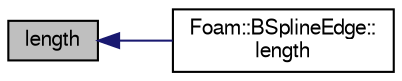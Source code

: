 digraph "length"
{
  bgcolor="transparent";
  edge [fontname="FreeSans",fontsize="10",labelfontname="FreeSans",labelfontsize="10"];
  node [fontname="FreeSans",fontsize="10",shape=record];
  rankdir="LR";
  Node20 [label="length",height=0.2,width=0.4,color="black", fillcolor="grey75", style="filled", fontcolor="black"];
  Node20 -> Node21 [dir="back",color="midnightblue",fontsize="10",style="solid",fontname="FreeSans"];
  Node21 [label="Foam::BSplineEdge::\llength",height=0.2,width=0.4,color="black",URL="$a24730.html#a08c669bec49d28e13e0c1b6fb7f0ba90",tooltip="Return the length of the spline curve (not implemented) "];
}
